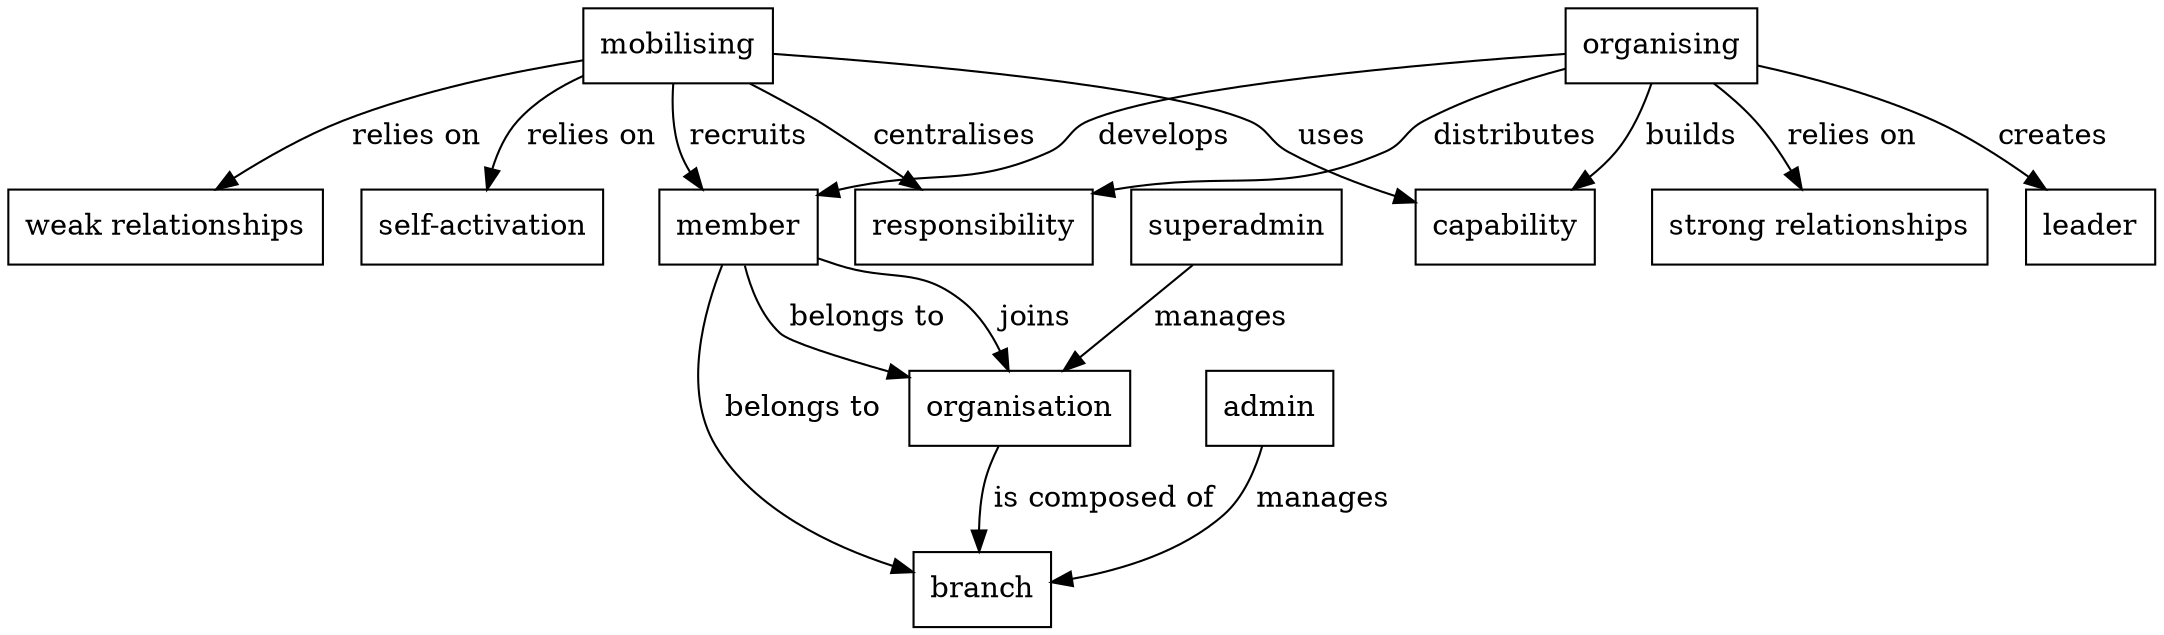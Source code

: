 digraph G {
  node [shape=rectangle]

  member -> organisation [label=" joins "]
  member -> branch [label=" belongs to "]
  member -> organisation [label=" belongs to "]

  admin -> branch [label=" manages "]
  superadmin -> organisation [label=" manages "]

  organisation -> branch [label=" is composed of "]

  organising -> capability [label=" builds "]
  organising -> member [label=" develops "]
  organising -> responsibility [label=" distributes "]
  organising -> "strong relationships" [label=" relies on "]
  organising -> leader [label=" creates "]

  mobilising -> capability [label=" uses "]
  mobilising -> member [label=" recruits "]
  mobilising -> "self-activation" [label=" relies on "]
  mobilising -> responsibility [label=" centralises "]
  mobilising -> "weak relationships" [label=" relies on "]
}